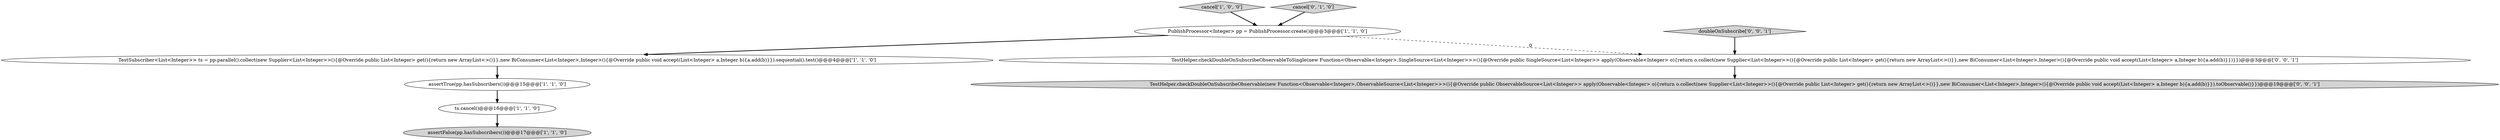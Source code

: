 digraph {
4 [style = filled, label = "cancel['1', '0', '0']", fillcolor = lightgray, shape = diamond image = "AAA0AAABBB1BBB"];
2 [style = filled, label = "assertFalse(pp.hasSubscribers())@@@17@@@['1', '1', '0']", fillcolor = lightgray, shape = ellipse image = "AAA0AAABBB1BBB"];
8 [style = filled, label = "TestHelper.checkDoubleOnSubscribeObservable(new Function<Observable<Integer>,ObservableSource<List<Integer>>>(){@Override public ObservableSource<List<Integer>> apply(Observable<Integer> o){return o.collect(new Supplier<List<Integer>>(){@Override public List<Integer> get(){return new ArrayList<>()}},new BiConsumer<List<Integer>,Integer>(){@Override public void accept(List<Integer> a,Integer b){a.add(b)}}).toObservable()}})@@@19@@@['0', '0', '1']", fillcolor = lightgray, shape = ellipse image = "AAA0AAABBB3BBB"];
9 [style = filled, label = "doubleOnSubscribe['0', '0', '1']", fillcolor = lightgray, shape = diamond image = "AAA0AAABBB3BBB"];
3 [style = filled, label = "PublishProcessor<Integer> pp = PublishProcessor.create()@@@3@@@['1', '1', '0']", fillcolor = white, shape = ellipse image = "AAA0AAABBB1BBB"];
0 [style = filled, label = "ts.cancel()@@@16@@@['1', '1', '0']", fillcolor = white, shape = ellipse image = "AAA0AAABBB1BBB"];
6 [style = filled, label = "cancel['0', '1', '0']", fillcolor = lightgray, shape = diamond image = "AAA0AAABBB2BBB"];
1 [style = filled, label = "assertTrue(pp.hasSubscribers())@@@15@@@['1', '1', '0']", fillcolor = white, shape = ellipse image = "AAA0AAABBB1BBB"];
5 [style = filled, label = "TestSubscriber<List<Integer>> ts = pp.parallel().collect(new Supplier<List<Integer>>(){@Override public List<Integer> get(){return new ArrayList<>()}},new BiConsumer<List<Integer>,Integer>(){@Override public void accept(List<Integer> a,Integer b){a.add(b)}}).sequential().test()@@@4@@@['1', '1', '0']", fillcolor = white, shape = ellipse image = "AAA0AAABBB1BBB"];
7 [style = filled, label = "TestHelper.checkDoubleOnSubscribeObservableToSingle(new Function<Observable<Integer>,SingleSource<List<Integer>>>(){@Override public SingleSource<List<Integer>> apply(Observable<Integer> o){return o.collect(new Supplier<List<Integer>>(){@Override public List<Integer> get(){return new ArrayList<>()}},new BiConsumer<List<Integer>,Integer>(){@Override public void accept(List<Integer> a,Integer b){a.add(b)}})}})@@@3@@@['0', '0', '1']", fillcolor = white, shape = ellipse image = "AAA0AAABBB3BBB"];
0->2 [style = bold, label=""];
7->8 [style = bold, label=""];
4->3 [style = bold, label=""];
6->3 [style = bold, label=""];
3->5 [style = bold, label=""];
3->7 [style = dashed, label="0"];
9->7 [style = bold, label=""];
1->0 [style = bold, label=""];
5->1 [style = bold, label=""];
}
